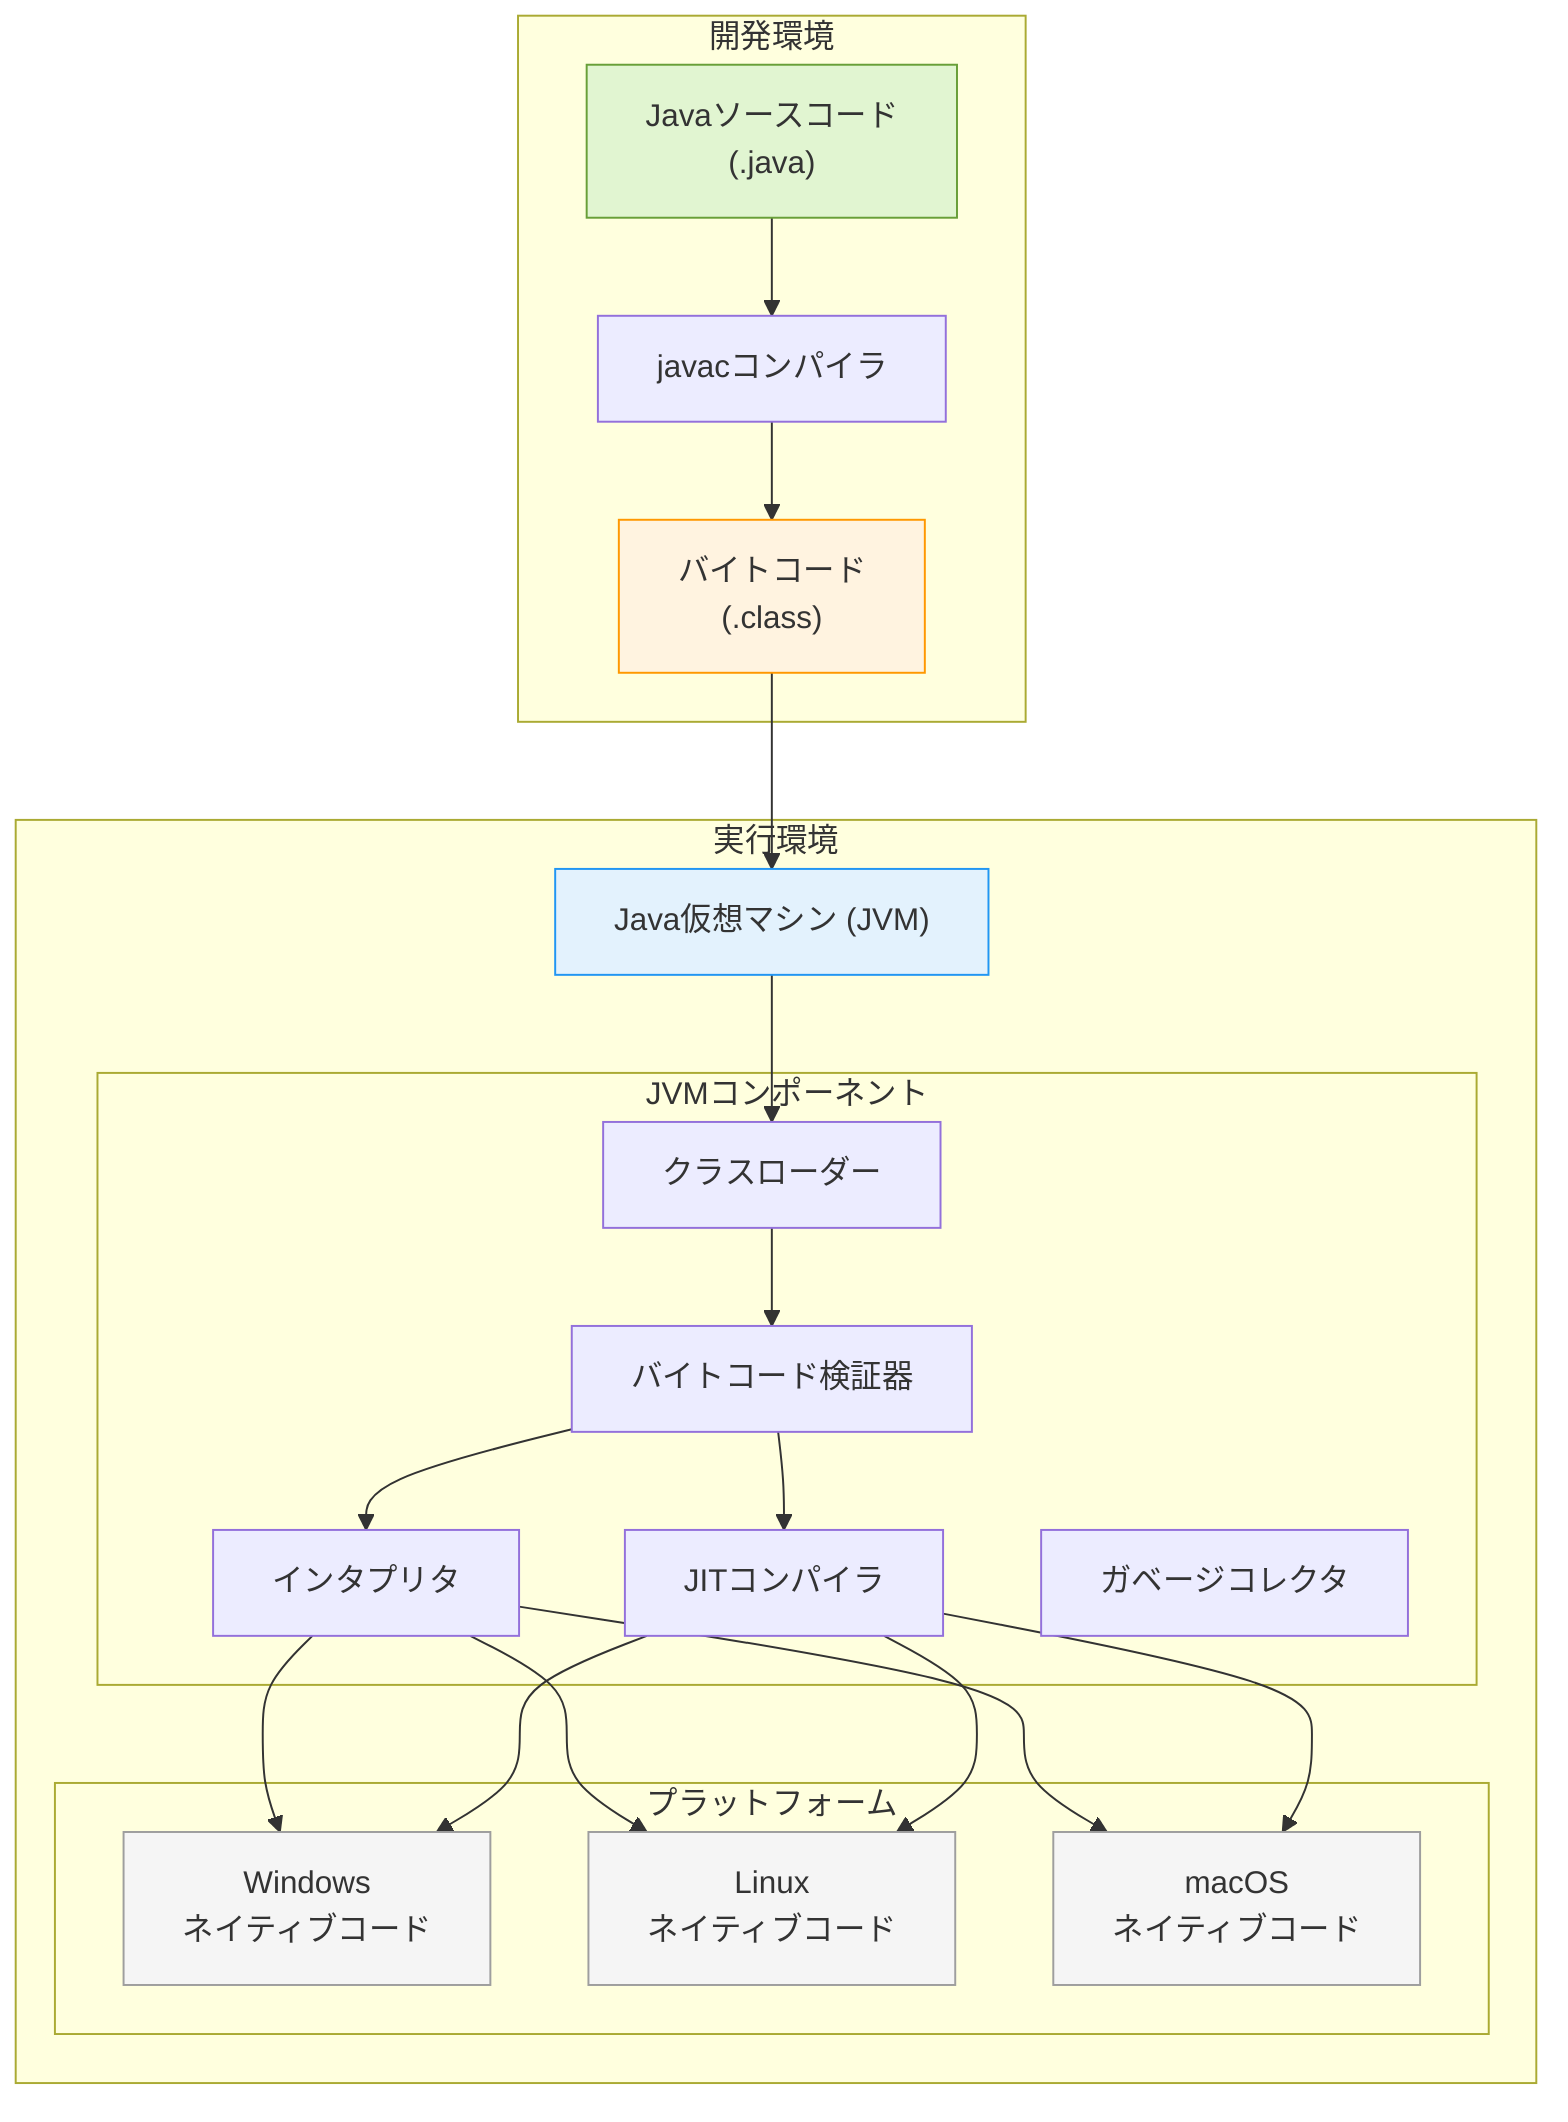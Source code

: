 graph TB
    subgraph "開発環境"
        Java["Javaソースコード<br/>(.java)"]
        Compiler["javacコンパイラ"]
        Bytecode["バイトコード<br/>(.class)"]
    end
    
    subgraph "実行環境"
        JVM["Java仮想マシン (JVM)"]
        
        subgraph "JVMコンポーネント"
            ClassLoader["クラスローダー"]
            Verifier["バイトコード検証器"]
            Interpreter["インタプリタ"]
            JIT["JITコンパイラ"]
            GC["ガベージコレクタ"]
        end
        
        subgraph "プラットフォーム"
            Windows["Windows<br/>ネイティブコード"]
            Linux["Linux<br/>ネイティブコード"]
            macOS["macOS<br/>ネイティブコード"]
        end
    end
    
    Java --> Compiler
    Compiler --> Bytecode
    Bytecode --> JVM
    JVM --> ClassLoader
    ClassLoader --> Verifier
    Verifier --> Interpreter
    Verifier --> JIT
    Interpreter --> Windows
    Interpreter --> Linux
    Interpreter --> macOS
    JIT --> Windows
    JIT --> Linux
    JIT --> macOS
    
    style Java fill:#e1f5d1,stroke:#689f38
    style Bytecode fill:#fff3e0,stroke:#ff9800
    style JVM fill:#e3f2fd,stroke:#2196f3
    style Windows fill:#f5f5f5,stroke:#9e9e9e
    style Linux fill:#f5f5f5,stroke:#9e9e9e
    style macOS fill:#f5f5f5,stroke:#9e9e9e
